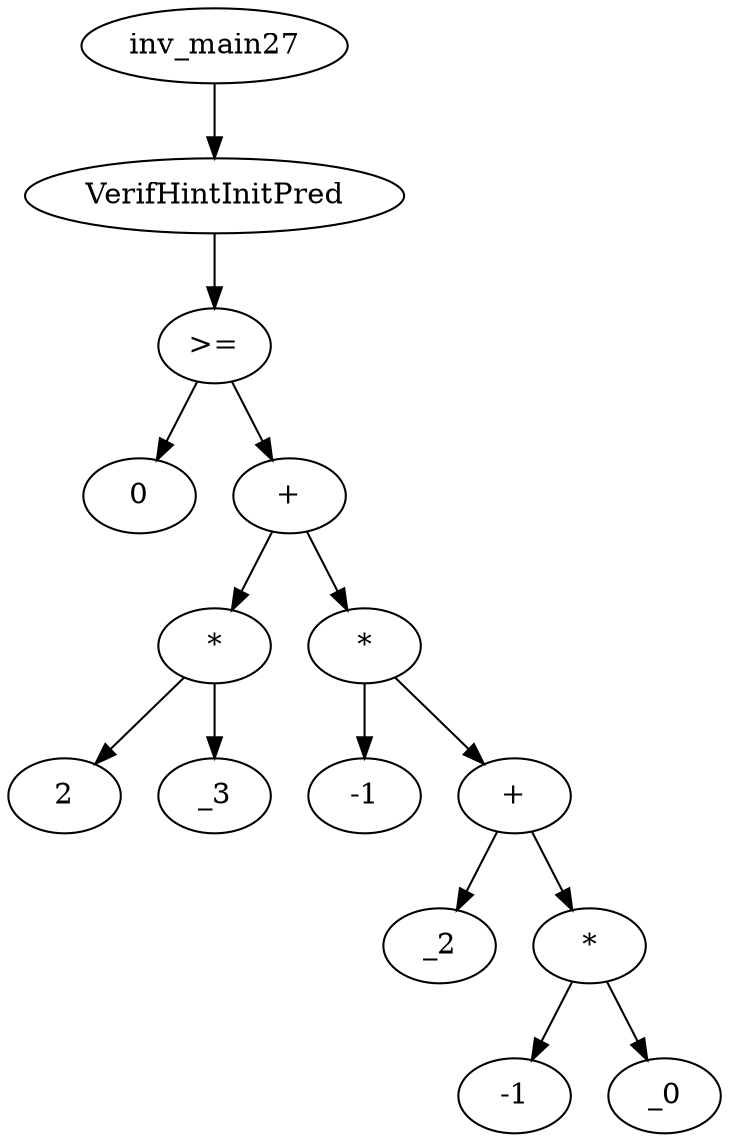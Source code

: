 digraph dag {
0 [label="inv_main27"];
1 [label="VerifHintInitPred"];
2 [label=">="];
3 [label="0"];
4 [label="+"];
5 [label="*"];
6 [label="2"];
7 [label="_3"];
8 [label="*"];
9 [label="-1"];
10 [label="+"];
11 [label="_2"];
12 [label="*"];
13 [label="-1"];
14 [label="_0"];
0->1
1->2
2->4
2 -> 3
4->5
4 -> 8
5->7
5 -> 6
8->10
8 -> 9
10->12
10 -> 11
12->14
12 -> 13
}
